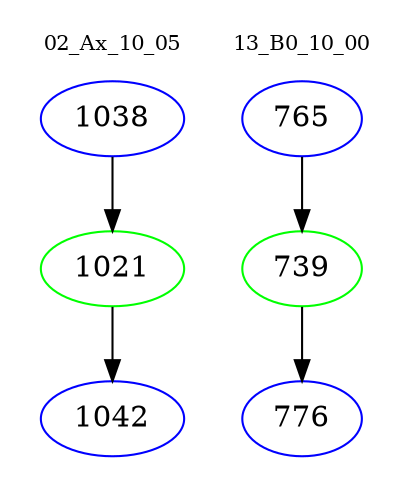 digraph{
subgraph cluster_0 {
color = white
label = "02_Ax_10_05";
fontsize=10;
T0_1038 [label="1038", color="blue"]
T0_1038 -> T0_1021 [color="black"]
T0_1021 [label="1021", color="green"]
T0_1021 -> T0_1042 [color="black"]
T0_1042 [label="1042", color="blue"]
}
subgraph cluster_1 {
color = white
label = "13_B0_10_00";
fontsize=10;
T1_765 [label="765", color="blue"]
T1_765 -> T1_739 [color="black"]
T1_739 [label="739", color="green"]
T1_739 -> T1_776 [color="black"]
T1_776 [label="776", color="blue"]
}
}
